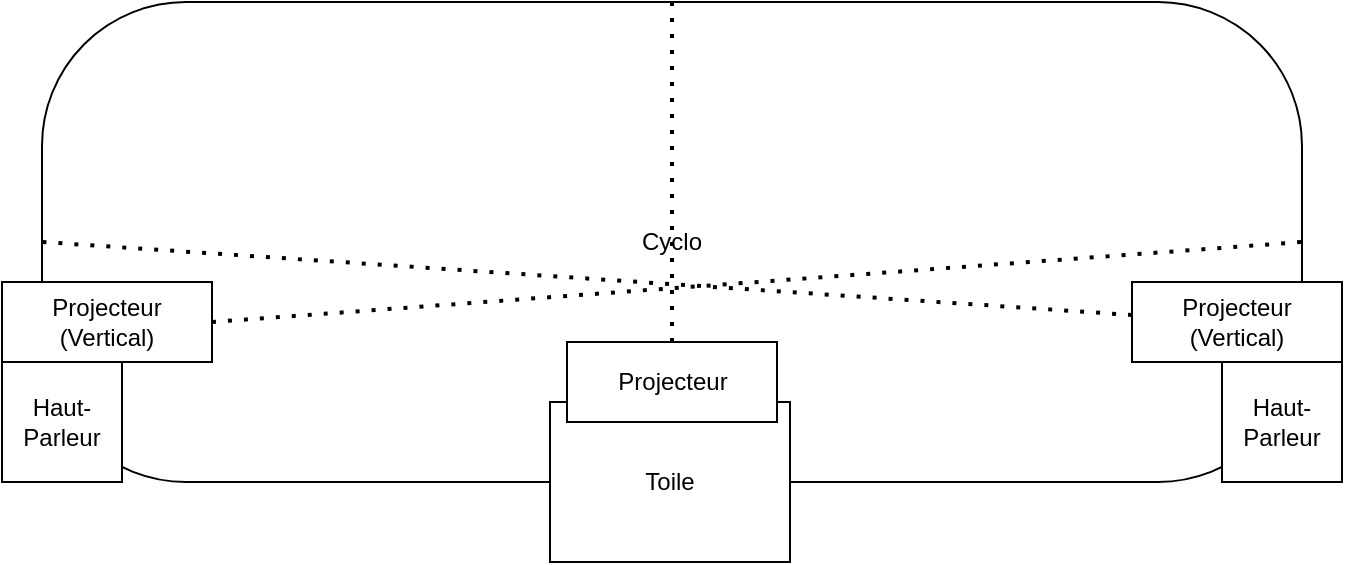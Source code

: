 <mxfile version="23.1.0" type="github">
  <diagram name="Page-1" id="i1psZpg8WtZZ6GlQXMet">
    <mxGraphModel dx="1167" dy="629" grid="1" gridSize="10" guides="1" tooltips="1" connect="1" arrows="1" fold="1" page="1" pageScale="1" pageWidth="827" pageHeight="1169" math="0" shadow="0">
      <root>
        <mxCell id="0" />
        <mxCell id="1" parent="0" />
        <mxCell id="0mWBwlVyOOwroPePg85K-1" value="Cyclo" style="rounded=1;whiteSpace=wrap;html=1;arcSize=30;" vertex="1" parent="1">
          <mxGeometry x="100" y="280" width="630" height="240" as="geometry" />
        </mxCell>
        <mxCell id="0mWBwlVyOOwroPePg85K-2" value="Toile" style="rounded=0;whiteSpace=wrap;html=1;" vertex="1" parent="1">
          <mxGeometry x="354" y="480" width="120" height="80" as="geometry" />
        </mxCell>
        <mxCell id="0mWBwlVyOOwroPePg85K-3" value="Haut-Parleur" style="rounded=0;whiteSpace=wrap;html=1;" vertex="1" parent="1">
          <mxGeometry x="690" y="460" width="60" height="60" as="geometry" />
        </mxCell>
        <mxCell id="0mWBwlVyOOwroPePg85K-4" value="Haut-Parleur" style="rounded=0;whiteSpace=wrap;html=1;" vertex="1" parent="1">
          <mxGeometry x="80" y="460" width="60" height="60" as="geometry" />
        </mxCell>
        <mxCell id="0mWBwlVyOOwroPePg85K-5" value="&lt;div&gt;Projecteur&lt;/div&gt;" style="rounded=0;whiteSpace=wrap;html=1;" vertex="1" parent="1">
          <mxGeometry x="362.5" y="450" width="105" height="40" as="geometry" />
        </mxCell>
        <mxCell id="0mWBwlVyOOwroPePg85K-6" value="&lt;div&gt;Projecteur&lt;/div&gt;&lt;div&gt;(Vertical)&lt;br&gt;&lt;/div&gt;" style="rounded=0;whiteSpace=wrap;html=1;" vertex="1" parent="1">
          <mxGeometry x="645" y="420" width="105" height="40" as="geometry" />
        </mxCell>
        <mxCell id="0mWBwlVyOOwroPePg85K-7" value="&lt;div&gt;Projecteur&lt;/div&gt;&lt;div&gt;(Vertical)&lt;br&gt;&lt;/div&gt;" style="rounded=0;whiteSpace=wrap;html=1;" vertex="1" parent="1">
          <mxGeometry x="80" y="420" width="105" height="40" as="geometry" />
        </mxCell>
        <mxCell id="0mWBwlVyOOwroPePg85K-9" value="" style="endArrow=none;dashed=1;html=1;dashPattern=1 3;strokeWidth=2;rounded=0;exitX=1;exitY=0.5;exitDx=0;exitDy=0;entryX=1;entryY=0.5;entryDx=0;entryDy=0;" edge="1" parent="1" source="0mWBwlVyOOwroPePg85K-7" target="0mWBwlVyOOwroPePg85K-1">
          <mxGeometry width="50" height="50" relative="1" as="geometry">
            <mxPoint x="210" y="450" as="sourcePoint" />
            <mxPoint x="260" y="400" as="targetPoint" />
          </mxGeometry>
        </mxCell>
        <mxCell id="0mWBwlVyOOwroPePg85K-10" value="" style="endArrow=none;dashed=1;html=1;dashPattern=1 3;strokeWidth=2;rounded=0;entryX=0;entryY=0.5;entryDx=0;entryDy=0;" edge="1" parent="1" source="0mWBwlVyOOwroPePg85K-6" target="0mWBwlVyOOwroPePg85K-1">
          <mxGeometry width="50" height="50" relative="1" as="geometry">
            <mxPoint x="574.289" y="490" as="sourcePoint" />
            <mxPoint x="574.289" y="440" as="targetPoint" />
          </mxGeometry>
        </mxCell>
        <mxCell id="0mWBwlVyOOwroPePg85K-11" value="" style="endArrow=none;dashed=1;html=1;dashPattern=1 3;strokeWidth=2;rounded=0;exitX=0.5;exitY=0;exitDx=0;exitDy=0;entryX=0.5;entryY=0;entryDx=0;entryDy=0;" edge="1" parent="1" source="0mWBwlVyOOwroPePg85K-5" target="0mWBwlVyOOwroPePg85K-1">
          <mxGeometry width="50" height="50" relative="1" as="geometry">
            <mxPoint x="370" y="470" as="sourcePoint" />
            <mxPoint x="420" y="420" as="targetPoint" />
          </mxGeometry>
        </mxCell>
      </root>
    </mxGraphModel>
  </diagram>
</mxfile>
